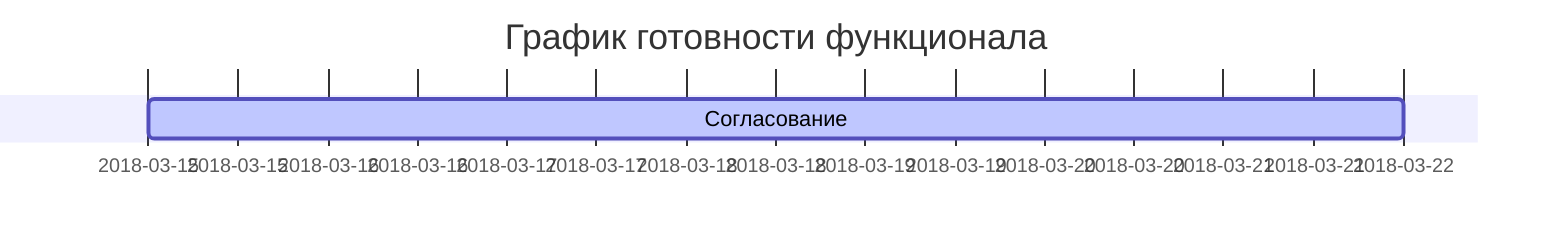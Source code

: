 gantt
	dateFormat  YYYY-MM-DD
	title График готовности функционала
	Cогласование				:active, ct, 2018-03-15, 1w